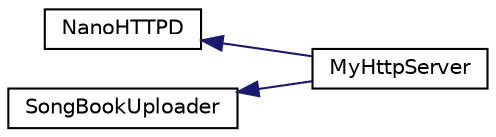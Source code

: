 digraph G
{
  edge [fontname="Helvetica",fontsize="10",labelfontname="Helvetica",labelfontsize="10"];
  node [fontname="Helvetica",fontsize="10",shape=record];
  rankdir="LR";
  Node1 [label="NanoHTTPD",height=0.2,width=0.4,color="black", fillcolor="white", style="filled",URL="$classcom_1_1axcoto_1_1shinjuku_1_1maki_1_1_nano_h_t_t_p_d.html"];
  Node1 -> Node2 [dir="back",color="midnightblue",fontsize="10",style="solid",fontname="Helvetica"];
  Node2 [label="MyHttpServer",height=0.2,width=0.4,color="black", fillcolor="white", style="filled",URL="$classcom_1_1axcoto_1_1shinjuku_1_1maki_1_1_my_http_server.html"];
  Node3 [label="SongBookUploader",height=0.2,width=0.4,color="black", fillcolor="white", style="filled",URL="$interfacecom_1_1axcoto_1_1shinjuku_1_1maki_1_1_song_book_uploader.html"];
  Node3 -> Node2 [dir="back",color="midnightblue",fontsize="10",style="solid",fontname="Helvetica"];
}
